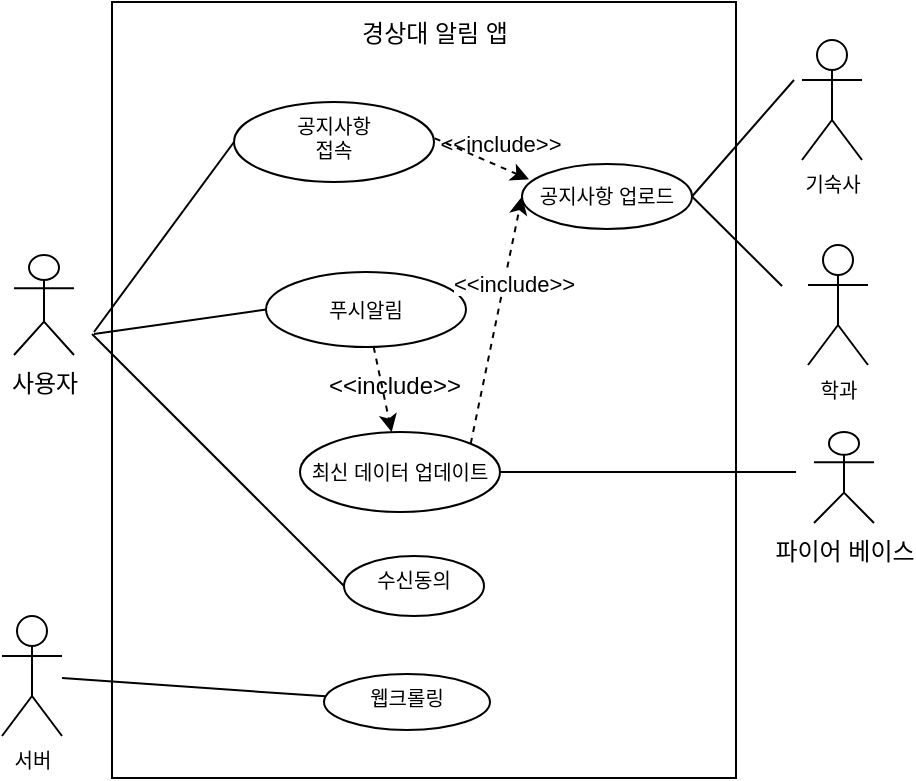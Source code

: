 <mxfile version="15.5.1" type="github">
  <diagram id="FfT6NV1a5uEnnNNgh3aj" name="Page-1">
    <mxGraphModel dx="760" dy="423" grid="0" gridSize="10" guides="1" tooltips="1" connect="1" arrows="1" fold="1" page="1" pageScale="1" pageWidth="827" pageHeight="1169" math="0" shadow="0">
      <root>
        <mxCell id="0" />
        <mxCell id="1" parent="0" />
        <mxCell id="RBWV5vjC1XgZZIpLS1tP-13" value="" style="edgeStyle=none;rounded=0;orthogonalLoop=1;jettySize=auto;html=1;entryX=0;entryY=0.5;entryDx=0;entryDy=0;endArrow=none;endFill=0;" parent="1" target="RBWV5vjC1XgZZIpLS1tP-15" edge="1">
          <mxGeometry relative="1" as="geometry">
            <mxPoint x="200" y="427" as="sourcePoint" />
            <mxPoint x="323.0" y="400.5" as="targetPoint" />
          </mxGeometry>
        </mxCell>
        <mxCell id="RBWV5vjC1XgZZIpLS1tP-5" value="사용자" style="shape=umlActor;verticalLabelPosition=bottom;verticalAlign=top;html=1;outlineConnect=0;" parent="1" vertex="1">
          <mxGeometry x="160" y="387.5" width="30" height="50" as="geometry" />
        </mxCell>
        <mxCell id="RBWV5vjC1XgZZIpLS1tP-42" value="" style="edgeStyle=none;rounded=1;sketch=0;orthogonalLoop=1;jettySize=auto;html=1;endArrow=none;endFill=0;strokeColor=default;entryX=0;entryY=0.5;entryDx=0;entryDy=0;" parent="1" target="RBWV5vjC1XgZZIpLS1tP-41" edge="1">
          <mxGeometry relative="1" as="geometry">
            <mxPoint x="199" y="427" as="sourcePoint" />
          </mxGeometry>
        </mxCell>
        <mxCell id="JxVbLhGAbtT8IcMEekcU-12" style="edgeStyle=none;rounded=0;orthogonalLoop=1;jettySize=auto;html=1;fontSize=10;endArrow=none;endFill=0;entryX=-0.037;entryY=0.208;entryDx=0;entryDy=0;entryPerimeter=0;dashed=1;startArrow=classic;startFill=1;exitX=0.041;exitY=0.236;exitDx=0;exitDy=0;exitPerimeter=0;" parent="1" source="RBWV5vjC1XgZZIpLS1tP-46" target="JxVbLhGAbtT8IcMEekcU-14" edge="1">
          <mxGeometry relative="1" as="geometry">
            <mxPoint x="384.167" y="331" as="targetPoint" />
          </mxGeometry>
        </mxCell>
        <mxCell id="RBWV5vjC1XgZZIpLS1tP-6" value="공지사항&lt;br style=&quot;font-size: 10px;&quot;&gt;접속" style="ellipse;whiteSpace=wrap;html=1;verticalAlign=top;fontSize=10;" parent="1" vertex="1">
          <mxGeometry x="270" y="311" width="100" height="40" as="geometry" />
        </mxCell>
        <mxCell id="RBWV5vjC1XgZZIpLS1tP-45" value="" style="edgeStyle=none;rounded=1;sketch=0;orthogonalLoop=1;jettySize=auto;html=1;dashed=1;endArrow=classic;endFill=1;strokeColor=default;" parent="1" source="RBWV5vjC1XgZZIpLS1tP-15" target="RBWV5vjC1XgZZIpLS1tP-17" edge="1">
          <mxGeometry relative="1" as="geometry" />
        </mxCell>
        <mxCell id="RBWV5vjC1XgZZIpLS1tP-15" value="푸시알림" style="ellipse;whiteSpace=wrap;html=1;rounded=0;sketch=0;fontSize=10;" parent="1" vertex="1">
          <mxGeometry x="286" y="396" width="100" height="37.5" as="geometry" />
        </mxCell>
        <mxCell id="RBWV5vjC1XgZZIpLS1tP-47" value="" style="edgeStyle=none;rounded=1;sketch=0;orthogonalLoop=1;jettySize=auto;html=1;dashed=1;endArrow=classic;endFill=1;strokeColor=default;entryX=0;entryY=0.5;entryDx=0;entryDy=0;exitX=1;exitY=0;exitDx=0;exitDy=0;" parent="1" source="RBWV5vjC1XgZZIpLS1tP-17" target="RBWV5vjC1XgZZIpLS1tP-46" edge="1">
          <mxGeometry relative="1" as="geometry">
            <mxPoint x="530" y="320" as="sourcePoint" />
          </mxGeometry>
        </mxCell>
        <mxCell id="RBWV5vjC1XgZZIpLS1tP-17" value="최신 데이터 업데이트" style="ellipse;whiteSpace=wrap;html=1;rounded=0;sketch=0;fontSize=10;" parent="1" vertex="1">
          <mxGeometry x="303" y="476" width="100" height="40" as="geometry" />
        </mxCell>
        <mxCell id="RBWV5vjC1XgZZIpLS1tP-18" value="파이어 베이스" style="shape=umlActor;verticalLabelPosition=bottom;verticalAlign=top;html=1;outlineConnect=0;rounded=0;sketch=0;" parent="1" vertex="1">
          <mxGeometry x="560" y="476" width="30" height="45.5" as="geometry" />
        </mxCell>
        <mxCell id="RBWV5vjC1XgZZIpLS1tP-20" value="" style="endArrow=none;html=1;rounded=1;sketch=0;strokeColor=default;endFill=0;exitX=1;exitY=0.5;exitDx=0;exitDy=0;" parent="1" source="RBWV5vjC1XgZZIpLS1tP-17" edge="1">
          <mxGeometry relative="1" as="geometry">
            <mxPoint x="420" y="500" as="sourcePoint" />
            <mxPoint x="551" y="496" as="targetPoint" />
          </mxGeometry>
        </mxCell>
        <mxCell id="RBWV5vjC1XgZZIpLS1tP-23" value="경상대 알림 앱" style="text;html=1;align=center;verticalAlign=middle;resizable=0;points=[];autosize=1;strokeColor=none;fillColor=none;" parent="1" vertex="1">
          <mxGeometry x="325" y="267" width="90" height="20" as="geometry" />
        </mxCell>
        <mxCell id="RBWV5vjC1XgZZIpLS1tP-26" value="" style="html=1;rounded=1;sketch=0;endArrow=none;endFill=0;strokeColor=default;entryX=0;entryY=0.5;entryDx=0;entryDy=0;" parent="1" target="RBWV5vjC1XgZZIpLS1tP-6" edge="1">
          <mxGeometry width="100" relative="1" as="geometry">
            <mxPoint x="200" y="426" as="sourcePoint" />
            <mxPoint x="300" y="360" as="targetPoint" />
          </mxGeometry>
        </mxCell>
        <mxCell id="RBWV5vjC1XgZZIpLS1tP-41" value="수신동의" style="ellipse;whiteSpace=wrap;html=1;verticalAlign=top;fontSize=10;" parent="1" vertex="1">
          <mxGeometry x="325" y="538" width="70" height="30" as="geometry" />
        </mxCell>
        <mxCell id="RBWV5vjC1XgZZIpLS1tP-46" value="&lt;font style=&quot;font-size: 10px&quot;&gt;공지사항 업로드&lt;/font&gt;" style="ellipse;whiteSpace=wrap;html=1;rounded=0;sketch=0;" parent="1" vertex="1">
          <mxGeometry x="414" y="342" width="85" height="32.5" as="geometry" />
        </mxCell>
        <mxCell id="RBWV5vjC1XgZZIpLS1tP-50" value="&amp;lt;&amp;lt;include&amp;gt;&amp;gt;" style="text;html=1;align=center;verticalAlign=middle;resizable=0;points=[];autosize=1;strokeColor=none;fillColor=none;" parent="1" vertex="1">
          <mxGeometry x="310" y="442.5" width="80" height="20" as="geometry" />
        </mxCell>
        <mxCell id="RBWV5vjC1XgZZIpLS1tP-53" value="&lt;span style=&quot;color: rgb(0 , 0 , 0) ; font-family: &amp;#34;helvetica&amp;#34; ; font-size: 11px ; font-style: normal ; font-weight: 400 ; letter-spacing: normal ; text-align: center ; text-indent: 0px ; text-transform: none ; word-spacing: 0px ; background-color: rgb(255 , 255 , 255) ; display: inline ; float: none&quot;&gt;&amp;lt;&amp;lt;include&amp;gt;&amp;gt;&lt;/span&gt;" style="text;whiteSpace=wrap;html=1;" parent="1" vertex="1">
          <mxGeometry x="377.5" y="387.5" width="50" height="30" as="geometry" />
        </mxCell>
        <mxCell id="JxVbLhGAbtT8IcMEekcU-1" value="기숙사" style="shape=umlActor;verticalLabelPosition=bottom;verticalAlign=top;html=1;outlineConnect=0;fontSize=10;fillColor=none;" parent="1" vertex="1">
          <mxGeometry x="554" y="280" width="30" height="60" as="geometry" />
        </mxCell>
        <mxCell id="JxVbLhGAbtT8IcMEekcU-2" value="학과" style="shape=umlActor;verticalLabelPosition=bottom;verticalAlign=top;html=1;outlineConnect=0;fontSize=10;fillColor=none;" parent="1" vertex="1">
          <mxGeometry x="557" y="382.5" width="30" height="60" as="geometry" />
        </mxCell>
        <mxCell id="JxVbLhGAbtT8IcMEekcU-9" value="" style="rounded=0;orthogonalLoop=1;jettySize=auto;html=1;fontSize=10;endArrow=none;endFill=0;" parent="1" source="JxVbLhGAbtT8IcMEekcU-5" target="JxVbLhGAbtT8IcMEekcU-8" edge="1">
          <mxGeometry relative="1" as="geometry" />
        </mxCell>
        <mxCell id="JxVbLhGAbtT8IcMEekcU-5" value="서버" style="shape=umlActor;verticalLabelPosition=bottom;verticalAlign=top;html=1;outlineConnect=0;fontSize=10;fillColor=none;" parent="1" vertex="1">
          <mxGeometry x="154" y="568" width="30" height="60" as="geometry" />
        </mxCell>
        <mxCell id="JxVbLhGAbtT8IcMEekcU-6" value="" style="endArrow=none;html=1;rounded=0;fontSize=10;exitX=1;exitY=0.5;exitDx=0;exitDy=0;" parent="1" source="RBWV5vjC1XgZZIpLS1tP-46" edge="1">
          <mxGeometry width="50" height="50" relative="1" as="geometry">
            <mxPoint x="500" y="350" as="sourcePoint" />
            <mxPoint x="550" y="300" as="targetPoint" />
          </mxGeometry>
        </mxCell>
        <mxCell id="JxVbLhGAbtT8IcMEekcU-7" value="" style="endArrow=none;html=1;rounded=0;fontSize=10;entryX=1;entryY=0.5;entryDx=0;entryDy=0;" parent="1" target="RBWV5vjC1XgZZIpLS1tP-46" edge="1">
          <mxGeometry width="50" height="50" relative="1" as="geometry">
            <mxPoint x="544" y="403" as="sourcePoint" />
            <mxPoint x="476" y="400" as="targetPoint" />
          </mxGeometry>
        </mxCell>
        <mxCell id="JxVbLhGAbtT8IcMEekcU-8" value="웹크롤링" style="ellipse;whiteSpace=wrap;html=1;fontSize=10;verticalAlign=top;fillColor=none;" parent="1" vertex="1">
          <mxGeometry x="315" y="597" width="83" height="28" as="geometry" />
        </mxCell>
        <mxCell id="JxVbLhGAbtT8IcMEekcU-14" value="&lt;font style=&quot;font-size: 11px&quot;&gt;&amp;lt;&amp;lt;include&amp;gt;&amp;gt;&lt;/font&gt;" style="text;html=1;align=center;verticalAlign=middle;resizable=0;points=[];autosize=1;strokeColor=none;fillColor=none;fontSize=10;" parent="1" vertex="1">
          <mxGeometry x="367" y="323" width="71" height="17" as="geometry" />
        </mxCell>
        <mxCell id="m1El_YjkpOHkYkrg-g8A-3" value="" style="rounded=0;whiteSpace=wrap;html=1;fillColor=none;" vertex="1" parent="1">
          <mxGeometry x="209" y="261" width="312" height="388" as="geometry" />
        </mxCell>
      </root>
    </mxGraphModel>
  </diagram>
</mxfile>
